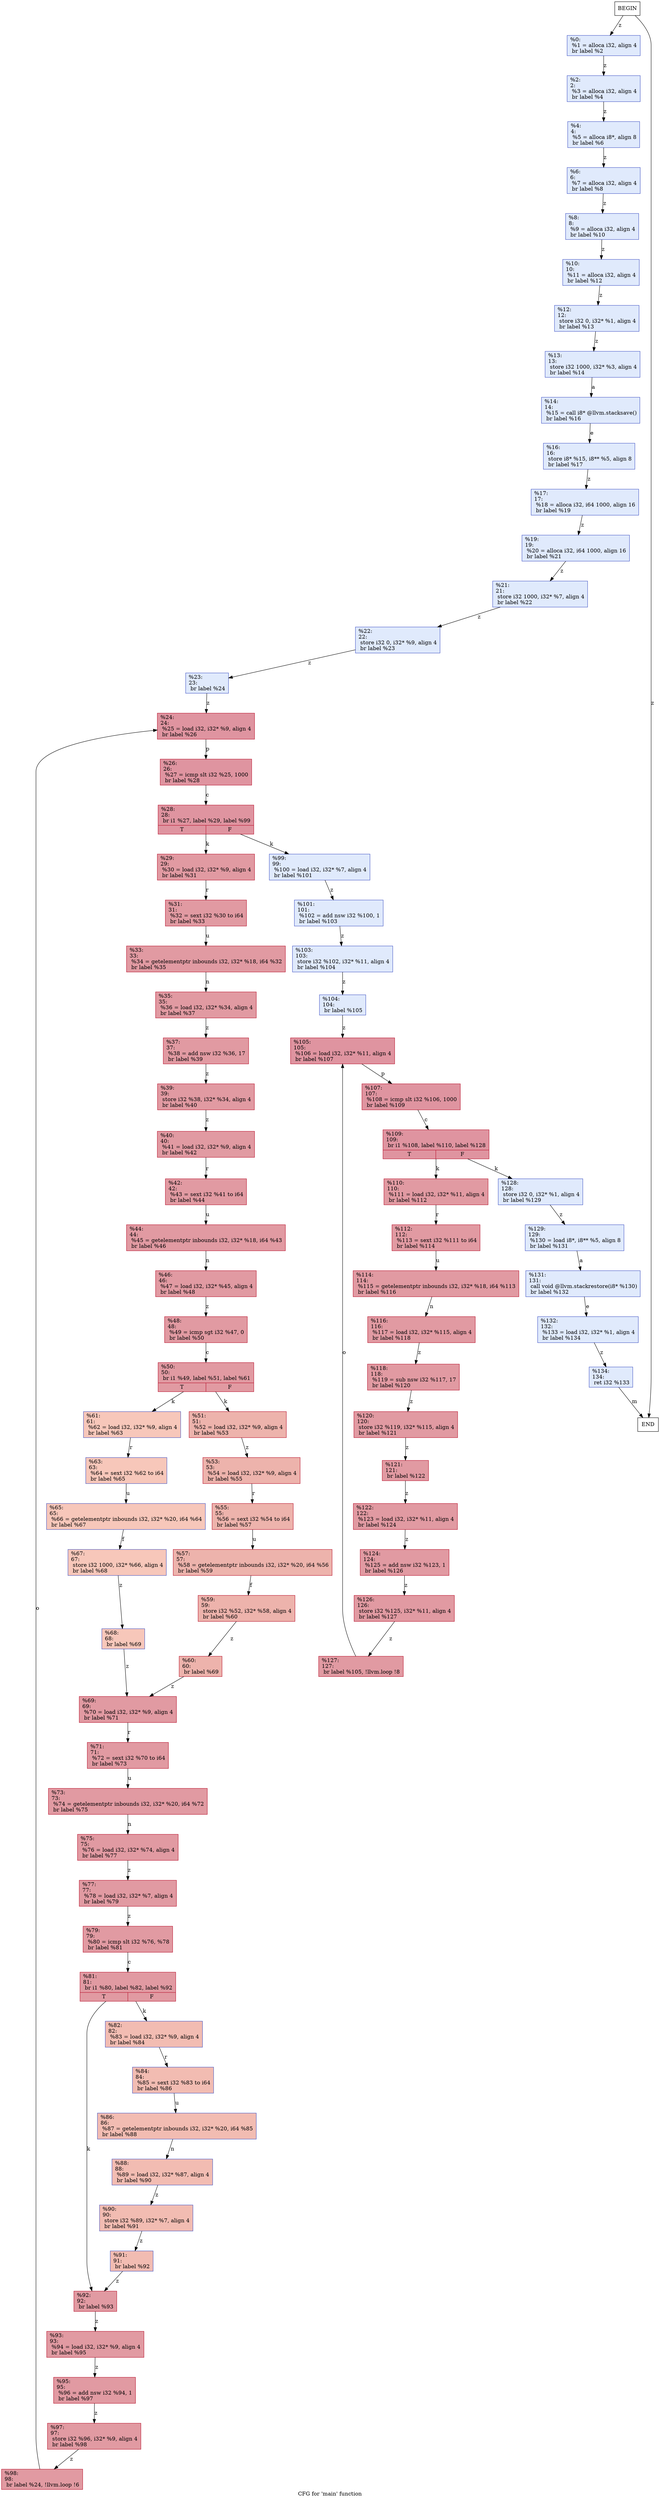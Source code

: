 digraph "CFG for 'main' function" {
	label="CFG for 'main' function";

	Nodebeginmain [shape=record, label="BEGIN"];
	Nodebeginmain -> Node0x1651b90 [label="z"];
	Node0x1651b90 [shape=record,color="#3d50c3ff", style=filled, fillcolor="#b9d0f970",label="{%0:\l  %1 = alloca i32, align 4\l  br label %2\l}"];
	Node0x1651b90 -> Node0x16522f0 [label="z"];
	Node0x16522f0 [shape=record,color="#3d50c3ff", style=filled, fillcolor="#b9d0f970",label="{%2:\l2:                                                \l  %3 = alloca i32, align 4\l  br label %4\l}"];
	Node0x16522f0 -> Node0x1652450 [label="z"];
	Node0x1652450 [shape=record,color="#3d50c3ff", style=filled, fillcolor="#b9d0f970",label="{%4:\l4:                                                \l  %5 = alloca i8*, align 8\l  br label %6\l}"];
	Node0x1652450 -> Node0x16525d0 [label="z"];
	Node0x16525d0 [shape=record,color="#3d50c3ff", style=filled, fillcolor="#b9d0f970",label="{%6:\l6:                                                \l  %7 = alloca i32, align 4\l  br label %8\l}"];
	Node0x16525d0 -> Node0x1652700 [label="z"];
	Node0x1652700 [shape=record,color="#3d50c3ff", style=filled, fillcolor="#b9d0f970",label="{%8:\l8:                                                \l  %9 = alloca i32, align 4\l  br label %10\l}"];
	Node0x1652700 -> Node0x1652510 [label="z"];
	Node0x1652510 [shape=record,color="#3d50c3ff", style=filled, fillcolor="#b9d0f970",label="{%10:\l10:                                               \l  %11 = alloca i32, align 4\l  br label %12\l}"];
	Node0x1652510 -> Node0x1652910 [label="z"];
	Node0x1652910 [shape=record,color="#3d50c3ff", style=filled, fillcolor="#b9d0f970",label="{%12:\l12:                                               \l  store i32 0, i32* %1, align 4\l  br label %13\l}"];
	Node0x1652910 -> Node0x16529d0 [label="z"];
	Node0x16529d0 [shape=record,color="#3d50c3ff", style=filled, fillcolor="#b9d0f970",label="{%13:\l13:                                               \l  store i32 1000, i32* %3, align 4\l  br label %14\l}"];
	Node0x16529d0 -> Node0x1652ac0 [label="a"];
	Node0x1652ac0 [shape=record,color="#3d50c3ff", style=filled, fillcolor="#b9d0f970",label="{%14:\l14:                                               \l  %15 = call i8* @llvm.stacksave()\l  br label %16\l}"];
	Node0x1652ac0 -> Node0x1652ce0 [label="e"];
	Node0x1652ce0 [shape=record,color="#3d50c3ff", style=filled, fillcolor="#b9d0f970",label="{%16:\l16:                                               \l  store i8* %15, i8** %5, align 8\l  br label %17\l}"];
	Node0x1652ce0 -> Node0x1652da0 [label="z"];
	Node0x1652da0 [shape=record,color="#3d50c3ff", style=filled, fillcolor="#b9d0f970",label="{%17:\l17:                                               \l  %18 = alloca i32, i64 1000, align 16\l  br label %19\l}"];
	Node0x1652da0 -> Node0x1652f00 [label="z"];
	Node0x1652f00 [shape=record,color="#3d50c3ff", style=filled, fillcolor="#b9d0f970",label="{%19:\l19:                                               \l  %20 = alloca i32, i64 1000, align 16\l  br label %21\l}"];
	Node0x1652f00 -> Node0x1653030 [label="z"];
	Node0x1653030 [shape=record,color="#3d50c3ff", style=filled, fillcolor="#b9d0f970",label="{%21:\l21:                                               \l  store i32 1000, i32* %7, align 4\l  br label %22\l}"];
	Node0x1653030 -> Node0x16530f0 [label="z"];
	Node0x16530f0 [shape=record,color="#3d50c3ff", style=filled, fillcolor="#b9d0f970",label="{%22:\l22:                                               \l  store i32 0, i32* %9, align 4\l  br label %23\l}"];
	Node0x16530f0 -> Node0x16531b0 [label="z"];
	Node0x16531b0 [shape=record,color="#3d50c3ff", style=filled, fillcolor="#b9d0f970",label="{%23:\l23:                                               \l  br label %24\l}"];
	Node0x16531b0 -> Node0x1653270 [label="z"];
	Node0x1653270 [shape=record,color="#b70d28ff", style=filled, fillcolor="#b70d2870",label="{%24:\l24:                                               \l  %25 = load i32, i32* %9, align 4\l  br label %26\l}"];
	Node0x1653270 -> Node0x16533a0 [label="p"];
	Node0x16533a0 [shape=record,color="#b70d28ff", style=filled, fillcolor="#b70d2870",label="{%26:\l26:                                               \l  %27 = icmp slt i32 %25, 1000\l  br label %28\l}"];
	Node0x16533a0 -> Node0x16534f0 [label="c"];
	Node0x16534f0 [shape=record,color="#b70d28ff", style=filled, fillcolor="#b70d2870",label="{%28:\l28:                                               \l  br i1 %27, label %29, label %99\l|{<s0>T|<s1>F}}"];
	Node0x16534f0 -> Node0x16535b0 [label="k"];
	Node0x16534f0 -> Node0x1653600 [label="k"];
	Node0x16535b0 [shape=record,color="#b70d28ff", style=filled, fillcolor="#bb1b2c70",label="{%29:\l29:                                               \l  %30 = load i32, i32* %9, align 4\l  br label %31\l}"];
	Node0x16535b0 -> Node0x16537b0 [label="r"];
	Node0x16537b0 [shape=record,color="#b70d28ff", style=filled, fillcolor="#bb1b2c70",label="{%31:\l31:                                               \l  %32 = sext i32 %30 to i64\l  br label %33\l}"];
	Node0x16537b0 -> Node0x1653af0 [label="u"];
	Node0x1653af0 [shape=record,color="#b70d28ff", style=filled, fillcolor="#bb1b2c70",label="{%33:\l33:                                               \l  %34 = getelementptr inbounds i32, i32* %18, i64 %32\l  br label %35\l}"];
	Node0x1653af0 -> Node0x1653c50 [label="n"];
	Node0x1653c50 [shape=record,color="#b70d28ff", style=filled, fillcolor="#bb1b2c70",label="{%35:\l35:                                               \l  %36 = load i32, i32* %34, align 4\l  br label %37\l}"];
	Node0x1653c50 -> Node0x1653d80 [label="z"];
	Node0x1653d80 [shape=record,color="#b70d28ff", style=filled, fillcolor="#bb1b2c70",label="{%37:\l37:                                               \l  %38 = add nsw i32 %36, 17\l  br label %39\l}"];
	Node0x1653d80 -> Node0x1653f00 [label="z"];
	Node0x1653f00 [shape=record,color="#b70d28ff", style=filled, fillcolor="#bb1b2c70",label="{%39:\l39:                                               \l  store i32 %38, i32* %34, align 4\l  br label %40\l}"];
	Node0x1653f00 -> Node0x1654050 [label="z"];
	Node0x1654050 [shape=record,color="#b70d28ff", style=filled, fillcolor="#bb1b2c70",label="{%40:\l40:                                               \l  %41 = load i32, i32* %9, align 4\l  br label %42\l}"];
	Node0x1654050 -> Node0x1654180 [label="r"];
	Node0x1654180 [shape=record,color="#b70d28ff", style=filled, fillcolor="#bb1b2c70",label="{%42:\l42:                                               \l  %43 = sext i32 %41 to i64\l  br label %44\l}"];
	Node0x1654180 -> Node0x16542b0 [label="u"];
	Node0x16542b0 [shape=record,color="#b70d28ff", style=filled, fillcolor="#bb1b2c70",label="{%44:\l44:                                               \l  %45 = getelementptr inbounds i32, i32* %18, i64 %43\l  br label %46\l}"];
	Node0x16542b0 -> Node0x1654410 [label="n"];
	Node0x1654410 [shape=record,color="#b70d28ff", style=filled, fillcolor="#bb1b2c70",label="{%46:\l46:                                               \l  %47 = load i32, i32* %45, align 4\l  br label %48\l}"];
	Node0x1654410 -> Node0x1654540 [label="z"];
	Node0x1654540 [shape=record,color="#b70d28ff", style=filled, fillcolor="#bb1b2c70",label="{%48:\l48:                                               \l  %49 = icmp sgt i32 %47, 0\l  br label %50\l}"];
	Node0x1654540 -> Node0x1654690 [label="c"];
	Node0x1654690 [shape=record,color="#b70d28ff", style=filled, fillcolor="#bb1b2c70",label="{%50:\l50:                                               \l  br i1 %49, label %51, label %61\l|{<s0>T|<s1>F}}"];
	Node0x1654690 -> Node0x1654750 [label="k"];
	Node0x1654690 -> Node0x16547a0 [label="k"];
	Node0x1654750 [shape=record,color="#b70d28ff", style=filled, fillcolor="#d6524470",label="{%51:\l51:                                               \l  %52 = load i32, i32* %9, align 4\l  br label %53\l}"];
	Node0x1654750 -> Node0x1654950 [label="z"];
	Node0x1654950 [shape=record,color="#b70d28ff", style=filled, fillcolor="#d6524470",label="{%53:\l53:                                               \l  %54 = load i32, i32* %9, align 4\l  br label %55\l}"];
	Node0x1654950 -> Node0x1654a80 [label="r"];
	Node0x1654a80 [shape=record,color="#b70d28ff", style=filled, fillcolor="#d6524470",label="{%55:\l55:                                               \l  %56 = sext i32 %54 to i64\l  br label %57\l}"];
	Node0x1654a80 -> Node0x1654bb0 [label="u"];
	Node0x1654bb0 [shape=record,color="#b70d28ff", style=filled, fillcolor="#d6524470",label="{%57:\l57:                                               \l  %58 = getelementptr inbounds i32, i32* %20, i64 %56\l  br label %59\l}"];
	Node0x1654bb0 -> Node0x1654d10 [label="f"];
	Node0x1654d10 [shape=record,color="#b70d28ff", style=filled, fillcolor="#d6524470",label="{%59:\l59:                                               \l  store i32 %52, i32* %58, align 4\l  br label %60\l}"];
	Node0x1654d10 -> Node0x1654e60 [label="z"];
	Node0x1654e60 [shape=record,color="#b70d28ff", style=filled, fillcolor="#d6524470",label="{%60:\l60:                                               \l  br label %69\l}"];
	Node0x1654e60 -> Node0x1654f20 [label="z"];
	Node0x16547a0 [shape=record,color="#3d50c3ff", style=filled, fillcolor="#ec7f6370",label="{%61:\l61:                                               \l  %62 = load i32, i32* %9, align 4\l  br label %63\l}"];
	Node0x16547a0 -> Node0x1655050 [label="r"];
	Node0x1655050 [shape=record,color="#3d50c3ff", style=filled, fillcolor="#ec7f6370",label="{%63:\l63:                                               \l  %64 = sext i32 %62 to i64\l  br label %65\l}"];
	Node0x1655050 -> Node0x1655590 [label="u"];
	Node0x1655590 [shape=record,color="#3d50c3ff", style=filled, fillcolor="#ec7f6370",label="{%65:\l65:                                               \l  %66 = getelementptr inbounds i32, i32* %20, i64 %64\l  br label %67\l}"];
	Node0x1655590 -> Node0x16556f0 [label="f"];
	Node0x16556f0 [shape=record,color="#3d50c3ff", style=filled, fillcolor="#ec7f6370",label="{%67:\l67:                                               \l  store i32 1000, i32* %66, align 4\l  br label %68\l}"];
	Node0x16556f0 -> Node0x1655840 [label="z"];
	Node0x1655840 [shape=record,color="#3d50c3ff", style=filled, fillcolor="#ec7f6370",label="{%68:\l68:                                               \l  br label %69\l}"];
	Node0x1655840 -> Node0x1654f20 [label="z"];
	Node0x1654f20 [shape=record,color="#b70d28ff", style=filled, fillcolor="#bb1b2c70",label="{%69:\l69:                                               \l  %70 = load i32, i32* %9, align 4\l  br label %71\l}"];
	Node0x1654f20 -> Node0x16559e0 [label="r"];
	Node0x16559e0 [shape=record,color="#b70d28ff", style=filled, fillcolor="#bb1b2c70",label="{%71:\l71:                                               \l  %72 = sext i32 %70 to i64\l  br label %73\l}"];
	Node0x16559e0 -> Node0x1655b10 [label="u"];
	Node0x1655b10 [shape=record,color="#b70d28ff", style=filled, fillcolor="#bb1b2c70",label="{%73:\l73:                                               \l  %74 = getelementptr inbounds i32, i32* %20, i64 %72\l  br label %75\l}"];
	Node0x1655b10 -> Node0x1655c70 [label="n"];
	Node0x1655c70 [shape=record,color="#b70d28ff", style=filled, fillcolor="#bb1b2c70",label="{%75:\l75:                                               \l  %76 = load i32, i32* %74, align 4\l  br label %77\l}"];
	Node0x1655c70 -> Node0x1655da0 [label="z"];
	Node0x1655da0 [shape=record,color="#b70d28ff", style=filled, fillcolor="#bb1b2c70",label="{%77:\l77:                                               \l  %78 = load i32, i32* %7, align 4\l  br label %79\l}"];
	Node0x1655da0 -> Node0x1655ed0 [label="z"];
	Node0x1655ed0 [shape=record,color="#b70d28ff", style=filled, fillcolor="#bb1b2c70",label="{%79:\l79:                                               \l  %80 = icmp slt i32 %76, %78\l  br label %81\l}"];
	Node0x1655ed0 -> Node0x1656020 [label="c"];
	Node0x1656020 [shape=record,color="#b70d28ff", style=filled, fillcolor="#bb1b2c70",label="{%81:\l81:                                               \l  br i1 %80, label %82, label %92\l|{<s0>T|<s1>F}}"];
	Node0x1656020 -> Node0x16560e0 [label="k"];
	Node0x1656020 -> Node0x1656130 [label="k"];
	Node0x16560e0 [shape=record,color="#3d50c3ff", style=filled, fillcolor="#e1675170",label="{%82:\l82:                                               \l  %83 = load i32, i32* %9, align 4\l  br label %84\l}"];
	Node0x16560e0 -> Node0x16562a0 [label="r"];
	Node0x16562a0 [shape=record,color="#3d50c3ff", style=filled, fillcolor="#e1675170",label="{%84:\l84:                                               \l  %85 = sext i32 %83 to i64\l  br label %86\l}"];
	Node0x16562a0 -> Node0x16563d0 [label="u"];
	Node0x16563d0 [shape=record,color="#3d50c3ff", style=filled, fillcolor="#e1675170",label="{%86:\l86:                                               \l  %87 = getelementptr inbounds i32, i32* %20, i64 %85\l  br label %88\l}"];
	Node0x16563d0 -> Node0x1656530 [label="n"];
	Node0x1656530 [shape=record,color="#3d50c3ff", style=filled, fillcolor="#e1675170",label="{%88:\l88:                                               \l  %89 = load i32, i32* %87, align 4\l  br label %90\l}"];
	Node0x1656530 -> Node0x1656660 [label="z"];
	Node0x1656660 [shape=record,color="#3d50c3ff", style=filled, fillcolor="#e1675170",label="{%90:\l90:                                               \l  store i32 %89, i32* %7, align 4\l  br label %91\l}"];
	Node0x1656660 -> Node0x16567b0 [label="z"];
	Node0x16567b0 [shape=record,color="#3d50c3ff", style=filled, fillcolor="#e1675170",label="{%91:\l91:                                               \l  br label %92\l}"];
	Node0x16567b0 -> Node0x1656130 [label="z"];
	Node0x1656130 [shape=record,color="#b70d28ff", style=filled, fillcolor="#bb1b2c70",label="{%92:\l92:                                               \l  br label %93\l}"];
	Node0x1656130 -> Node0x16568e0 [label="z"];
	Node0x16568e0 [shape=record,color="#b70d28ff", style=filled, fillcolor="#bb1b2c70",label="{%93:\l93:                                               \l  %94 = load i32, i32* %9, align 4\l  br label %95\l}"];
	Node0x16568e0 -> Node0x1656a10 [label="z"];
	Node0x1656a10 [shape=record,color="#b70d28ff", style=filled, fillcolor="#bb1b2c70",label="{%95:\l95:                                               \l  %96 = add nsw i32 %94, 1\l  br label %97\l}"];
	Node0x1656a10 -> Node0x1656b60 [label="z"];
	Node0x1656b60 [shape=record,color="#b70d28ff", style=filled, fillcolor="#bb1b2c70",label="{%97:\l97:                                               \l  store i32 %96, i32* %9, align 4\l  br label %98\l}"];
	Node0x1656b60 -> Node0x1656cb0 [label="z"];
	Node0x1656cb0 [shape=record,color="#b70d28ff", style=filled, fillcolor="#bb1b2c70",label="{%98:\l98:                                               \l  br label %24, !llvm.loop !6\l}"];
	Node0x1656cb0 -> Node0x1653270 [label="o"];
	Node0x1653600 [shape=record,color="#3d50c3ff", style=filled, fillcolor="#b9d0f970",label="{%99:\l99:                                               \l  %100 = load i32, i32* %7, align 4\l  br label %101\l}"];
	Node0x1653600 -> Node0x16578e0 [label="z"];
	Node0x16578e0 [shape=record,color="#3d50c3ff", style=filled, fillcolor="#b9d0f970",label="{%101:\l101:                                              \l  %102 = add nsw i32 %100, 1\l  br label %103\l}"];
	Node0x16578e0 -> Node0x1657a30 [label="z"];
	Node0x1657a30 [shape=record,color="#3d50c3ff", style=filled, fillcolor="#b9d0f970",label="{%103:\l103:                                              \l  store i32 %102, i32* %11, align 4\l  br label %104\l}"];
	Node0x1657a30 -> Node0x1657b80 [label="z"];
	Node0x1657b80 [shape=record,color="#3d50c3ff", style=filled, fillcolor="#b9d0f970",label="{%104:\l104:                                              \l  br label %105\l}"];
	Node0x1657b80 -> Node0x1657c40 [label="z"];
	Node0x1657c40 [shape=record,color="#b70d28ff", style=filled, fillcolor="#b70d2870",label="{%105:\l105:                                              \l  %106 = load i32, i32* %11, align 4\l  br label %107\l}"];
	Node0x1657c40 -> Node0x1657d70 [label="p"];
	Node0x1657d70 [shape=record,color="#b70d28ff", style=filled, fillcolor="#b70d2870",label="{%107:\l107:                                              \l  %108 = icmp slt i32 %106, 1000\l  br label %109\l}"];
	Node0x1657d70 -> Node0x1657ec0 [label="c"];
	Node0x1657ec0 [shape=record,color="#b70d28ff", style=filled, fillcolor="#b70d2870",label="{%109:\l109:                                              \l  br i1 %108, label %110, label %128\l|{<s0>T|<s1>F}}"];
	Node0x1657ec0 -> Node0x1657f80 [label="k"];
	Node0x1657ec0 -> Node0x1657fd0 [label="k"];
	Node0x1657f80 [shape=record,color="#b70d28ff", style=filled, fillcolor="#bb1b2c70",label="{%110:\l110:                                              \l  %111 = load i32, i32* %11, align 4\l  br label %112\l}"];
	Node0x1657f80 -> Node0x1658180 [label="r"];
	Node0x1658180 [shape=record,color="#b70d28ff", style=filled, fillcolor="#bb1b2c70",label="{%112:\l112:                                              \l  %113 = sext i32 %111 to i64\l  br label %114\l}"];
	Node0x1658180 -> Node0x16582b0 [label="u"];
	Node0x16582b0 [shape=record,color="#b70d28ff", style=filled, fillcolor="#bb1b2c70",label="{%114:\l114:                                              \l  %115 = getelementptr inbounds i32, i32* %18, i64 %113\l  br label %116\l}"];
	Node0x16582b0 -> Node0x1658410 [label="n"];
	Node0x1658410 [shape=record,color="#b70d28ff", style=filled, fillcolor="#bb1b2c70",label="{%116:\l116:                                              \l  %117 = load i32, i32* %115, align 4\l  br label %118\l}"];
	Node0x1658410 -> Node0x1658540 [label="z"];
	Node0x1658540 [shape=record,color="#b70d28ff", style=filled, fillcolor="#bb1b2c70",label="{%118:\l118:                                              \l  %119 = sub nsw i32 %117, 17\l  br label %120\l}"];
	Node0x1658540 -> Node0x1658690 [label="z"];
	Node0x1658690 [shape=record,color="#b70d28ff", style=filled, fillcolor="#bb1b2c70",label="{%120:\l120:                                              \l  store i32 %119, i32* %115, align 4\l  br label %121\l}"];
	Node0x1658690 -> Node0x16587e0 [label="z"];
	Node0x16587e0 [shape=record,color="#b70d28ff", style=filled, fillcolor="#bb1b2c70",label="{%121:\l121:                                              \l  br label %122\l}"];
	Node0x16587e0 -> Node0x16588a0 [label="z"];
	Node0x16588a0 [shape=record,color="#b70d28ff", style=filled, fillcolor="#bb1b2c70",label="{%122:\l122:                                              \l  %123 = load i32, i32* %11, align 4\l  br label %124\l}"];
	Node0x16588a0 -> Node0x16589d0 [label="z"];
	Node0x16589d0 [shape=record,color="#b70d28ff", style=filled, fillcolor="#bb1b2c70",label="{%124:\l124:                                              \l  %125 = add nsw i32 %123, 1\l  br label %126\l}"];
	Node0x16589d0 -> Node0x1658b20 [label="z"];
	Node0x1658b20 [shape=record,color="#b70d28ff", style=filled, fillcolor="#bb1b2c70",label="{%126:\l126:                                              \l  store i32 %125, i32* %11, align 4\l  br label %127\l}"];
	Node0x1658b20 -> Node0x1658c70 [label="z"];
	Node0x1658c70 [shape=record,color="#b70d28ff", style=filled, fillcolor="#bb1b2c70",label="{%127:\l127:                                              \l  br label %105, !llvm.loop !8\l}"];
	Node0x1658c70 -> Node0x1657c40 [label="o"];
	Node0x1657fd0 [shape=record,color="#3d50c3ff", style=filled, fillcolor="#b9d0f970",label="{%128:\l128:                                              \l  store i32 0, i32* %1, align 4\l  br label %129\l}"];
	Node0x1657fd0 -> Node0x1659700 [label="z"];
	Node0x1659700 [shape=record,color="#3d50c3ff", style=filled, fillcolor="#b9d0f970",label="{%129:\l129:                                              \l  %130 = load i8*, i8** %5, align 8\l  br label %131\l}"];
	Node0x1659700 -> Node0x1659830 [label="a"];
	Node0x1659830 [shape=record,color="#3d50c3ff", style=filled, fillcolor="#b9d0f970",label="{%131:\l131:                                              \l  call void @llvm.stackrestore(i8* %130)\l  br label %132\l}"];
	Node0x1659830 -> Node0x1659b50 [label="e"];
	Node0x1659b50 [shape=record,color="#3d50c3ff", style=filled, fillcolor="#b9d0f970",label="{%132:\l132:                                              \l  %133 = load i32, i32* %1, align 4\l  br label %134\l}"];
	Node0x1659b50 -> Node0x1659c80 [label="z"];
	Node0x1659c80 [shape=record,color="#3d50c3ff", style=filled, fillcolor="#b9d0f970",label="{%134:\l134:                                              \l  ret i32 %133\l}"];
	Node0x1659c80 -> Nodeendmain [label="m"];
	Nodeendmain [shape=record, label="END"];
	Nodebeginmain -> Nodeendmain [label="z"];
}
